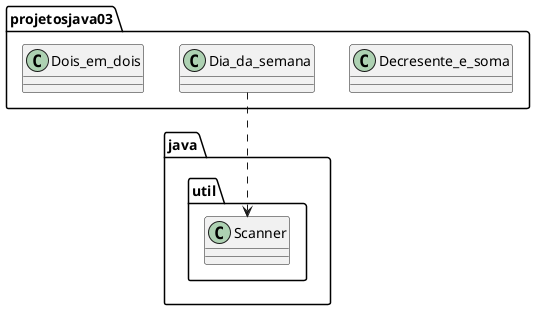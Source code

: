 @startuml
class java.util.Scanner
class projetosjava03.Decresente_e_soma
class projetosjava03.Dia_da_semana
class projetosjava03.Dois_em_dois
projetosjava03.Dia_da_semana ..> java.util.Scanner
@enduml